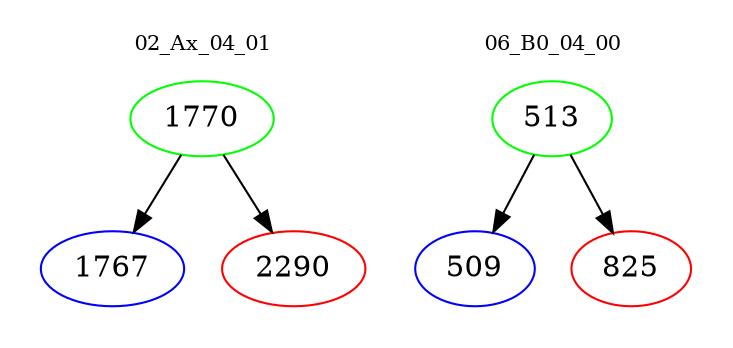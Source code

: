 digraph{
subgraph cluster_0 {
color = white
label = "02_Ax_04_01";
fontsize=10;
T0_1770 [label="1770", color="green"]
T0_1770 -> T0_1767 [color="black"]
T0_1767 [label="1767", color="blue"]
T0_1770 -> T0_2290 [color="black"]
T0_2290 [label="2290", color="red"]
}
subgraph cluster_1 {
color = white
label = "06_B0_04_00";
fontsize=10;
T1_513 [label="513", color="green"]
T1_513 -> T1_509 [color="black"]
T1_509 [label="509", color="blue"]
T1_513 -> T1_825 [color="black"]
T1_825 [label="825", color="red"]
}
}
